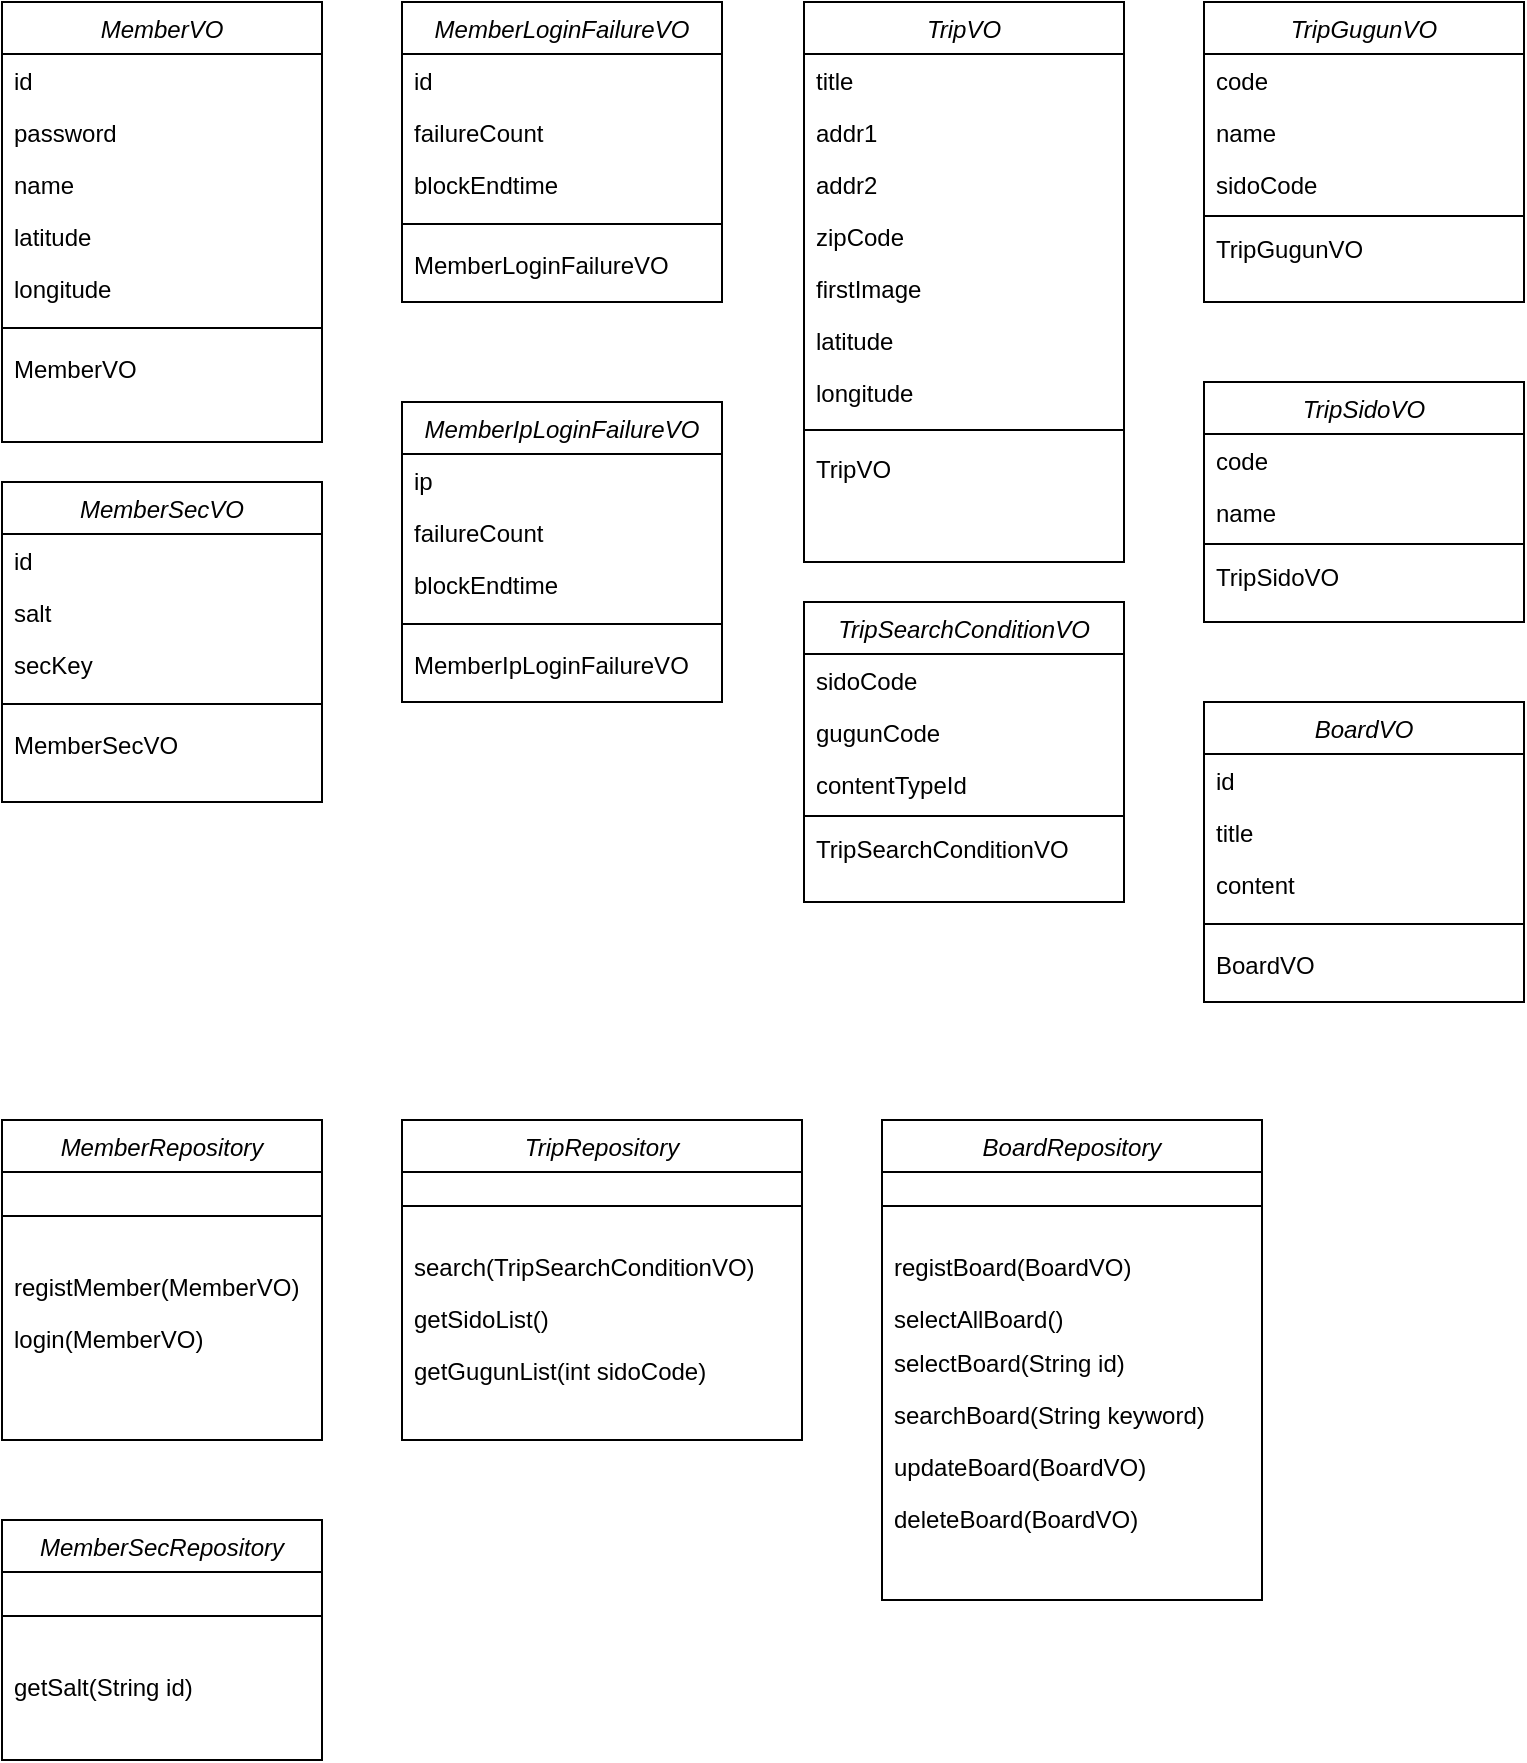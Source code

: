 <mxfile version="21.3.2" type="device">
  <diagram id="C5RBs43oDa-KdzZeNtuy" name="Page-1">
    <mxGraphModel dx="1193" dy="925" grid="1" gridSize="10" guides="1" tooltips="1" connect="1" arrows="1" fold="1" page="1" pageScale="1" pageWidth="827" pageHeight="1169" math="0" shadow="0">
      <root>
        <mxCell id="WIyWlLk6GJQsqaUBKTNV-0" />
        <mxCell id="WIyWlLk6GJQsqaUBKTNV-1" parent="WIyWlLk6GJQsqaUBKTNV-0" />
        <mxCell id="zkfFHV4jXpPFQw0GAbJ--0" value="MemberSecVO" style="swimlane;fontStyle=2;align=center;verticalAlign=top;childLayout=stackLayout;horizontal=1;startSize=26;horizontalStack=0;resizeParent=1;resizeLast=0;collapsible=1;marginBottom=0;rounded=0;shadow=0;strokeWidth=1;" parent="WIyWlLk6GJQsqaUBKTNV-1" vertex="1">
          <mxGeometry x="80" y="320" width="160" height="160" as="geometry">
            <mxRectangle x="230" y="140" width="160" height="26" as="alternateBounds" />
          </mxGeometry>
        </mxCell>
        <mxCell id="zkfFHV4jXpPFQw0GAbJ--1" value="id" style="text;align=left;verticalAlign=top;spacingLeft=4;spacingRight=4;overflow=hidden;rotatable=0;points=[[0,0.5],[1,0.5]];portConstraint=eastwest;" parent="zkfFHV4jXpPFQw0GAbJ--0" vertex="1">
          <mxGeometry y="26" width="160" height="26" as="geometry" />
        </mxCell>
        <mxCell id="zkfFHV4jXpPFQw0GAbJ--2" value="salt" style="text;align=left;verticalAlign=top;spacingLeft=4;spacingRight=4;overflow=hidden;rotatable=0;points=[[0,0.5],[1,0.5]];portConstraint=eastwest;rounded=0;shadow=0;html=0;" parent="zkfFHV4jXpPFQw0GAbJ--0" vertex="1">
          <mxGeometry y="52" width="160" height="26" as="geometry" />
        </mxCell>
        <mxCell id="zkfFHV4jXpPFQw0GAbJ--3" value="secKey" style="text;align=left;verticalAlign=top;spacingLeft=4;spacingRight=4;overflow=hidden;rotatable=0;points=[[0,0.5],[1,0.5]];portConstraint=eastwest;rounded=0;shadow=0;html=0;" parent="zkfFHV4jXpPFQw0GAbJ--0" vertex="1">
          <mxGeometry y="78" width="160" height="26" as="geometry" />
        </mxCell>
        <mxCell id="zkfFHV4jXpPFQw0GAbJ--4" value="" style="line;html=1;strokeWidth=1;align=left;verticalAlign=middle;spacingTop=-1;spacingLeft=3;spacingRight=3;rotatable=0;labelPosition=right;points=[];portConstraint=eastwest;" parent="zkfFHV4jXpPFQw0GAbJ--0" vertex="1">
          <mxGeometry y="104" width="160" height="14" as="geometry" />
        </mxCell>
        <mxCell id="4417bS07zHGr7ymsDBeH-57" value="MemberSecVO" style="text;align=left;verticalAlign=top;spacingLeft=4;spacingRight=4;overflow=hidden;rotatable=0;points=[[0,0.5],[1,0.5]];portConstraint=eastwest;rounded=0;shadow=0;html=0;" parent="zkfFHV4jXpPFQw0GAbJ--0" vertex="1">
          <mxGeometry y="118" width="160" height="26" as="geometry" />
        </mxCell>
        <mxCell id="4417bS07zHGr7ymsDBeH-3" value="TripVO" style="swimlane;fontStyle=2;align=center;verticalAlign=top;childLayout=stackLayout;horizontal=1;startSize=26;horizontalStack=0;resizeParent=1;resizeLast=0;collapsible=1;marginBottom=0;rounded=0;shadow=0;strokeWidth=1;" parent="WIyWlLk6GJQsqaUBKTNV-1" vertex="1">
          <mxGeometry x="481" y="80" width="160" height="280" as="geometry">
            <mxRectangle x="230" y="140" width="160" height="26" as="alternateBounds" />
          </mxGeometry>
        </mxCell>
        <mxCell id="4417bS07zHGr7ymsDBeH-4" value="title" style="text;align=left;verticalAlign=top;spacingLeft=4;spacingRight=4;overflow=hidden;rotatable=0;points=[[0,0.5],[1,0.5]];portConstraint=eastwest;" parent="4417bS07zHGr7ymsDBeH-3" vertex="1">
          <mxGeometry y="26" width="160" height="26" as="geometry" />
        </mxCell>
        <mxCell id="4417bS07zHGr7ymsDBeH-5" value="addr1" style="text;align=left;verticalAlign=top;spacingLeft=4;spacingRight=4;overflow=hidden;rotatable=0;points=[[0,0.5],[1,0.5]];portConstraint=eastwest;rounded=0;shadow=0;html=0;" parent="4417bS07zHGr7ymsDBeH-3" vertex="1">
          <mxGeometry y="52" width="160" height="26" as="geometry" />
        </mxCell>
        <mxCell id="4417bS07zHGr7ymsDBeH-6" value="addr2" style="text;align=left;verticalAlign=top;spacingLeft=4;spacingRight=4;overflow=hidden;rotatable=0;points=[[0,0.5],[1,0.5]];portConstraint=eastwest;rounded=0;shadow=0;html=0;" parent="4417bS07zHGr7ymsDBeH-3" vertex="1">
          <mxGeometry y="78" width="160" height="26" as="geometry" />
        </mxCell>
        <mxCell id="4417bS07zHGr7ymsDBeH-73" value="zipCode" style="text;align=left;verticalAlign=top;spacingLeft=4;spacingRight=4;overflow=hidden;rotatable=0;points=[[0,0.5],[1,0.5]];portConstraint=eastwest;rounded=0;shadow=0;html=0;fontStyle=0" parent="4417bS07zHGr7ymsDBeH-3" vertex="1">
          <mxGeometry y="104" width="160" height="26" as="geometry" />
        </mxCell>
        <mxCell id="4417bS07zHGr7ymsDBeH-74" value="firstImage" style="text;align=left;verticalAlign=top;spacingLeft=4;spacingRight=4;overflow=hidden;rotatable=0;points=[[0,0.5],[1,0.5]];portConstraint=eastwest;rounded=0;shadow=0;html=0;fontStyle=0" parent="4417bS07zHGr7ymsDBeH-3" vertex="1">
          <mxGeometry y="130" width="160" height="26" as="geometry" />
        </mxCell>
        <mxCell id="4417bS07zHGr7ymsDBeH-8" value="latitude" style="text;align=left;verticalAlign=top;spacingLeft=4;spacingRight=4;overflow=hidden;rotatable=0;points=[[0,0.5],[1,0.5]];portConstraint=eastwest;rounded=0;shadow=0;html=0;" parent="4417bS07zHGr7ymsDBeH-3" vertex="1">
          <mxGeometry y="156" width="160" height="26" as="geometry" />
        </mxCell>
        <mxCell id="4417bS07zHGr7ymsDBeH-72" value="longitude" style="text;align=left;verticalAlign=top;spacingLeft=4;spacingRight=4;overflow=hidden;rotatable=0;points=[[0,0.5],[1,0.5]];portConstraint=eastwest;rounded=0;shadow=0;html=0;fontStyle=0" parent="4417bS07zHGr7ymsDBeH-3" vertex="1">
          <mxGeometry y="182" width="160" height="26" as="geometry" />
        </mxCell>
        <mxCell id="4417bS07zHGr7ymsDBeH-9" value="" style="line;html=1;strokeWidth=1;align=left;verticalAlign=middle;spacingTop=-1;spacingLeft=3;spacingRight=3;rotatable=0;labelPosition=right;points=[];portConstraint=eastwest;" parent="4417bS07zHGr7ymsDBeH-3" vertex="1">
          <mxGeometry y="208" width="160" height="12" as="geometry" />
        </mxCell>
        <mxCell id="4417bS07zHGr7ymsDBeH-80" value="TripVO" style="text;align=left;verticalAlign=top;spacingLeft=4;spacingRight=4;overflow=hidden;rotatable=0;points=[[0,0.5],[1,0.5]];portConstraint=eastwest;rounded=0;shadow=0;html=0;fontStyle=0" parent="4417bS07zHGr7ymsDBeH-3" vertex="1">
          <mxGeometry y="220" width="160" height="26" as="geometry" />
        </mxCell>
        <mxCell id="4417bS07zHGr7ymsDBeH-10" value="BoardVO" style="swimlane;fontStyle=2;align=center;verticalAlign=top;childLayout=stackLayout;horizontal=1;startSize=26;horizontalStack=0;resizeParent=1;resizeLast=0;collapsible=1;marginBottom=0;rounded=0;shadow=0;strokeWidth=1;" parent="WIyWlLk6GJQsqaUBKTNV-1" vertex="1">
          <mxGeometry x="681" y="430" width="160" height="150" as="geometry">
            <mxRectangle x="230" y="140" width="160" height="26" as="alternateBounds" />
          </mxGeometry>
        </mxCell>
        <mxCell id="4417bS07zHGr7ymsDBeH-11" value="id" style="text;align=left;verticalAlign=top;spacingLeft=4;spacingRight=4;overflow=hidden;rotatable=0;points=[[0,0.5],[1,0.5]];portConstraint=eastwest;" parent="4417bS07zHGr7ymsDBeH-10" vertex="1">
          <mxGeometry y="26" width="160" height="26" as="geometry" />
        </mxCell>
        <mxCell id="4417bS07zHGr7ymsDBeH-12" value="title" style="text;align=left;verticalAlign=top;spacingLeft=4;spacingRight=4;overflow=hidden;rotatable=0;points=[[0,0.5],[1,0.5]];portConstraint=eastwest;rounded=0;shadow=0;html=0;" parent="4417bS07zHGr7ymsDBeH-10" vertex="1">
          <mxGeometry y="52" width="160" height="26" as="geometry" />
        </mxCell>
        <mxCell id="4417bS07zHGr7ymsDBeH-13" value="content" style="text;align=left;verticalAlign=top;spacingLeft=4;spacingRight=4;overflow=hidden;rotatable=0;points=[[0,0.5],[1,0.5]];portConstraint=eastwest;rounded=0;shadow=0;html=0;" parent="4417bS07zHGr7ymsDBeH-10" vertex="1">
          <mxGeometry y="78" width="160" height="26" as="geometry" />
        </mxCell>
        <mxCell id="4417bS07zHGr7ymsDBeH-16" value="" style="line;html=1;strokeWidth=1;align=left;verticalAlign=middle;spacingTop=-1;spacingLeft=3;spacingRight=3;rotatable=0;labelPosition=right;points=[];portConstraint=eastwest;" parent="4417bS07zHGr7ymsDBeH-10" vertex="1">
          <mxGeometry y="104" width="160" height="14" as="geometry" />
        </mxCell>
        <mxCell id="4417bS07zHGr7ymsDBeH-83" value="BoardVO" style="text;align=left;verticalAlign=top;spacingLeft=4;spacingRight=4;overflow=hidden;rotatable=0;points=[[0,0.5],[1,0.5]];portConstraint=eastwest;rounded=0;shadow=0;html=0;" parent="4417bS07zHGr7ymsDBeH-10" vertex="1">
          <mxGeometry y="118" width="160" height="26" as="geometry" />
        </mxCell>
        <mxCell id="4417bS07zHGr7ymsDBeH-18" value="MemberRepository" style="swimlane;fontStyle=2;align=center;verticalAlign=top;childLayout=stackLayout;horizontal=1;startSize=26;horizontalStack=0;resizeParent=1;resizeLast=0;collapsible=1;marginBottom=0;rounded=0;shadow=0;strokeWidth=1;" parent="WIyWlLk6GJQsqaUBKTNV-1" vertex="1">
          <mxGeometry x="80" y="639" width="160" height="160" as="geometry">
            <mxRectangle x="230" y="140" width="160" height="26" as="alternateBounds" />
          </mxGeometry>
        </mxCell>
        <mxCell id="4417bS07zHGr7ymsDBeH-24" value="" style="line;html=1;strokeWidth=1;align=left;verticalAlign=middle;spacingTop=-1;spacingLeft=3;spacingRight=3;rotatable=0;labelPosition=right;points=[];portConstraint=eastwest;" parent="4417bS07zHGr7ymsDBeH-18" vertex="1">
          <mxGeometry y="26" width="160" height="44" as="geometry" />
        </mxCell>
        <mxCell id="4417bS07zHGr7ymsDBeH-113" value="registMember(MemberVO)" style="text;align=left;verticalAlign=top;spacingLeft=4;spacingRight=4;overflow=hidden;rotatable=0;points=[[0,0.5],[1,0.5]];portConstraint=eastwest;" parent="4417bS07zHGr7ymsDBeH-18" vertex="1">
          <mxGeometry y="70" width="160" height="26" as="geometry" />
        </mxCell>
        <mxCell id="4417bS07zHGr7ymsDBeH-114" value="login(MemberVO)" style="text;align=left;verticalAlign=top;spacingLeft=4;spacingRight=4;overflow=hidden;rotatable=0;points=[[0,0.5],[1,0.5]];portConstraint=eastwest;" parent="4417bS07zHGr7ymsDBeH-18" vertex="1">
          <mxGeometry y="96" width="160" height="26" as="geometry" />
        </mxCell>
        <mxCell id="4417bS07zHGr7ymsDBeH-25" value="TripRepository" style="swimlane;fontStyle=2;align=center;verticalAlign=top;childLayout=stackLayout;horizontal=1;startSize=26;horizontalStack=0;resizeParent=1;resizeLast=0;collapsible=1;marginBottom=0;rounded=0;shadow=0;strokeWidth=1;" parent="WIyWlLk6GJQsqaUBKTNV-1" vertex="1">
          <mxGeometry x="280" y="639" width="200" height="160" as="geometry">
            <mxRectangle x="230" y="140" width="160" height="26" as="alternateBounds" />
          </mxGeometry>
        </mxCell>
        <mxCell id="4417bS07zHGr7ymsDBeH-31" value="" style="line;html=1;strokeWidth=1;align=left;verticalAlign=middle;spacingTop=-1;spacingLeft=3;spacingRight=3;rotatable=0;labelPosition=right;points=[];portConstraint=eastwest;" parent="4417bS07zHGr7ymsDBeH-25" vertex="1">
          <mxGeometry y="26" width="200" height="34" as="geometry" />
        </mxCell>
        <mxCell id="vF7FHRMX8y51VcCanDLE-1" value="search(TripSearchConditionVO)" style="text;align=left;verticalAlign=top;spacingLeft=4;spacingRight=4;overflow=hidden;rotatable=0;points=[[0,0.5],[1,0.5]];portConstraint=eastwest;" vertex="1" parent="4417bS07zHGr7ymsDBeH-25">
          <mxGeometry y="60" width="200" height="26" as="geometry" />
        </mxCell>
        <mxCell id="vF7FHRMX8y51VcCanDLE-2" value="getSidoList()" style="text;align=left;verticalAlign=top;spacingLeft=4;spacingRight=4;overflow=hidden;rotatable=0;points=[[0,0.5],[1,0.5]];portConstraint=eastwest;" vertex="1" parent="4417bS07zHGr7ymsDBeH-25">
          <mxGeometry y="86" width="200" height="26" as="geometry" />
        </mxCell>
        <mxCell id="vF7FHRMX8y51VcCanDLE-3" value="getGugunList(int sidoCode)" style="text;align=left;verticalAlign=top;spacingLeft=4;spacingRight=4;overflow=hidden;rotatable=0;points=[[0,0.5],[1,0.5]];portConstraint=eastwest;" vertex="1" parent="4417bS07zHGr7ymsDBeH-25">
          <mxGeometry y="112" width="200" height="26" as="geometry" />
        </mxCell>
        <mxCell id="4417bS07zHGr7ymsDBeH-32" value="BoardRepository" style="swimlane;fontStyle=2;align=center;verticalAlign=top;childLayout=stackLayout;horizontal=1;startSize=26;horizontalStack=0;resizeParent=1;resizeLast=0;collapsible=1;marginBottom=0;rounded=0;shadow=0;strokeWidth=1;" parent="WIyWlLk6GJQsqaUBKTNV-1" vertex="1">
          <mxGeometry x="520" y="639" width="190" height="240" as="geometry">
            <mxRectangle x="230" y="140" width="160" height="26" as="alternateBounds" />
          </mxGeometry>
        </mxCell>
        <mxCell id="4417bS07zHGr7ymsDBeH-38" value="" style="line;html=1;strokeWidth=1;align=left;verticalAlign=middle;spacingTop=-1;spacingLeft=3;spacingRight=3;rotatable=0;labelPosition=right;points=[];portConstraint=eastwest;" parent="4417bS07zHGr7ymsDBeH-32" vertex="1">
          <mxGeometry y="26" width="190" height="34" as="geometry" />
        </mxCell>
        <mxCell id="vF7FHRMX8y51VcCanDLE-6" value="registBoard(BoardVO)" style="text;align=left;verticalAlign=top;spacingLeft=4;spacingRight=4;overflow=hidden;rotatable=0;points=[[0,0.5],[1,0.5]];portConstraint=eastwest;" vertex="1" parent="4417bS07zHGr7ymsDBeH-32">
          <mxGeometry y="60" width="190" height="26" as="geometry" />
        </mxCell>
        <mxCell id="vF7FHRMX8y51VcCanDLE-7" value="selectAllBoard()" style="text;align=left;verticalAlign=top;spacingLeft=4;spacingRight=4;overflow=hidden;rotatable=0;points=[[0,0.5],[1,0.5]];portConstraint=eastwest;" vertex="1" parent="4417bS07zHGr7ymsDBeH-32">
          <mxGeometry y="86" width="190" height="22" as="geometry" />
        </mxCell>
        <mxCell id="vF7FHRMX8y51VcCanDLE-8" value="selectBoard(String id)" style="text;align=left;verticalAlign=top;spacingLeft=4;spacingRight=4;overflow=hidden;rotatable=0;points=[[0,0.5],[1,0.5]];portConstraint=eastwest;" vertex="1" parent="4417bS07zHGr7ymsDBeH-32">
          <mxGeometry y="108" width="190" height="26" as="geometry" />
        </mxCell>
        <mxCell id="vF7FHRMX8y51VcCanDLE-16" value="searchBoard(String keyword)" style="text;align=left;verticalAlign=top;spacingLeft=4;spacingRight=4;overflow=hidden;rotatable=0;points=[[0,0.5],[1,0.5]];portConstraint=eastwest;" vertex="1" parent="4417bS07zHGr7ymsDBeH-32">
          <mxGeometry y="134" width="190" height="26" as="geometry" />
        </mxCell>
        <mxCell id="vF7FHRMX8y51VcCanDLE-14" value="updateBoard(BoardVO)" style="text;align=left;verticalAlign=top;spacingLeft=4;spacingRight=4;overflow=hidden;rotatable=0;points=[[0,0.5],[1,0.5]];portConstraint=eastwest;" vertex="1" parent="4417bS07zHGr7ymsDBeH-32">
          <mxGeometry y="160" width="190" height="26" as="geometry" />
        </mxCell>
        <mxCell id="vF7FHRMX8y51VcCanDLE-15" value="deleteBoard(BoardVO)" style="text;align=left;verticalAlign=top;spacingLeft=4;spacingRight=4;overflow=hidden;rotatable=0;points=[[0,0.5],[1,0.5]];portConstraint=eastwest;" vertex="1" parent="4417bS07zHGr7ymsDBeH-32">
          <mxGeometry y="186" width="190" height="22" as="geometry" />
        </mxCell>
        <mxCell id="4417bS07zHGr7ymsDBeH-65" value="TripSearchConditionVO" style="swimlane;fontStyle=2;align=center;verticalAlign=top;childLayout=stackLayout;horizontal=1;startSize=26;horizontalStack=0;resizeParent=1;resizeLast=0;collapsible=1;marginBottom=0;rounded=0;shadow=0;strokeWidth=1;" parent="WIyWlLk6GJQsqaUBKTNV-1" vertex="1">
          <mxGeometry x="481" y="380" width="160" height="150" as="geometry">
            <mxRectangle x="230" y="140" width="160" height="26" as="alternateBounds" />
          </mxGeometry>
        </mxCell>
        <mxCell id="4417bS07zHGr7ymsDBeH-66" value="sidoCode" style="text;align=left;verticalAlign=top;spacingLeft=4;spacingRight=4;overflow=hidden;rotatable=0;points=[[0,0.5],[1,0.5]];portConstraint=eastwest;" parent="4417bS07zHGr7ymsDBeH-65" vertex="1">
          <mxGeometry y="26" width="160" height="26" as="geometry" />
        </mxCell>
        <mxCell id="4417bS07zHGr7ymsDBeH-67" value="gugunCode" style="text;align=left;verticalAlign=top;spacingLeft=4;spacingRight=4;overflow=hidden;rotatable=0;points=[[0,0.5],[1,0.5]];portConstraint=eastwest;rounded=0;shadow=0;html=0;" parent="4417bS07zHGr7ymsDBeH-65" vertex="1">
          <mxGeometry y="52" width="160" height="26" as="geometry" />
        </mxCell>
        <mxCell id="4417bS07zHGr7ymsDBeH-69" value="contentTypeId" style="text;align=left;verticalAlign=top;spacingLeft=4;spacingRight=4;overflow=hidden;rotatable=0;points=[[0,0.5],[1,0.5]];portConstraint=eastwest;rounded=0;shadow=0;html=0;" parent="4417bS07zHGr7ymsDBeH-65" vertex="1">
          <mxGeometry y="78" width="160" height="26" as="geometry" />
        </mxCell>
        <mxCell id="4417bS07zHGr7ymsDBeH-71" value="" style="line;html=1;strokeWidth=1;align=left;verticalAlign=middle;spacingTop=-1;spacingLeft=3;spacingRight=3;rotatable=0;labelPosition=right;points=[];portConstraint=eastwest;" parent="4417bS07zHGr7ymsDBeH-65" vertex="1">
          <mxGeometry y="104" width="160" height="6" as="geometry" />
        </mxCell>
        <mxCell id="4417bS07zHGr7ymsDBeH-81" value="TripSearchConditionVO" style="text;align=left;verticalAlign=top;spacingLeft=4;spacingRight=4;overflow=hidden;rotatable=0;points=[[0,0.5],[1,0.5]];portConstraint=eastwest;rounded=0;shadow=0;html=0;" parent="4417bS07zHGr7ymsDBeH-65" vertex="1">
          <mxGeometry y="110" width="160" height="26" as="geometry" />
        </mxCell>
        <mxCell id="4417bS07zHGr7ymsDBeH-75" value="TripGugunVO" style="swimlane;fontStyle=2;align=center;verticalAlign=top;childLayout=stackLayout;horizontal=1;startSize=26;horizontalStack=0;resizeParent=1;resizeLast=0;collapsible=1;marginBottom=0;rounded=0;shadow=0;strokeWidth=1;" parent="WIyWlLk6GJQsqaUBKTNV-1" vertex="1">
          <mxGeometry x="681" y="80" width="160" height="150" as="geometry">
            <mxRectangle x="230" y="140" width="160" height="26" as="alternateBounds" />
          </mxGeometry>
        </mxCell>
        <mxCell id="4417bS07zHGr7ymsDBeH-76" value="code" style="text;align=left;verticalAlign=top;spacingLeft=4;spacingRight=4;overflow=hidden;rotatable=0;points=[[0,0.5],[1,0.5]];portConstraint=eastwest;" parent="4417bS07zHGr7ymsDBeH-75" vertex="1">
          <mxGeometry y="26" width="160" height="26" as="geometry" />
        </mxCell>
        <mxCell id="4417bS07zHGr7ymsDBeH-77" value="name" style="text;align=left;verticalAlign=top;spacingLeft=4;spacingRight=4;overflow=hidden;rotatable=0;points=[[0,0.5],[1,0.5]];portConstraint=eastwest;rounded=0;shadow=0;html=0;" parent="4417bS07zHGr7ymsDBeH-75" vertex="1">
          <mxGeometry y="52" width="160" height="26" as="geometry" />
        </mxCell>
        <mxCell id="4417bS07zHGr7ymsDBeH-78" value="sidoCode" style="text;align=left;verticalAlign=top;spacingLeft=4;spacingRight=4;overflow=hidden;rotatable=0;points=[[0,0.5],[1,0.5]];portConstraint=eastwest;rounded=0;shadow=0;html=0;" parent="4417bS07zHGr7ymsDBeH-75" vertex="1">
          <mxGeometry y="78" width="160" height="26" as="geometry" />
        </mxCell>
        <mxCell id="4417bS07zHGr7ymsDBeH-79" value="" style="line;html=1;strokeWidth=1;align=left;verticalAlign=middle;spacingTop=-1;spacingLeft=3;spacingRight=3;rotatable=0;labelPosition=right;points=[];portConstraint=eastwest;" parent="4417bS07zHGr7ymsDBeH-75" vertex="1">
          <mxGeometry y="104" width="160" height="6" as="geometry" />
        </mxCell>
        <mxCell id="4417bS07zHGr7ymsDBeH-82" value="TripGugunVO" style="text;align=left;verticalAlign=top;spacingLeft=4;spacingRight=4;overflow=hidden;rotatable=0;points=[[0,0.5],[1,0.5]];portConstraint=eastwest;rounded=0;shadow=0;html=0;" parent="4417bS07zHGr7ymsDBeH-75" vertex="1">
          <mxGeometry y="110" width="160" height="26" as="geometry" />
        </mxCell>
        <mxCell id="4417bS07zHGr7ymsDBeH-84" value="TripSidoVO" style="swimlane;fontStyle=2;align=center;verticalAlign=top;childLayout=stackLayout;horizontal=1;startSize=26;horizontalStack=0;resizeParent=1;resizeLast=0;collapsible=1;marginBottom=0;rounded=0;shadow=0;strokeWidth=1;" parent="WIyWlLk6GJQsqaUBKTNV-1" vertex="1">
          <mxGeometry x="681" y="270" width="160" height="120" as="geometry">
            <mxRectangle x="230" y="140" width="160" height="26" as="alternateBounds" />
          </mxGeometry>
        </mxCell>
        <mxCell id="4417bS07zHGr7ymsDBeH-85" value="code" style="text;align=left;verticalAlign=top;spacingLeft=4;spacingRight=4;overflow=hidden;rotatable=0;points=[[0,0.5],[1,0.5]];portConstraint=eastwest;" parent="4417bS07zHGr7ymsDBeH-84" vertex="1">
          <mxGeometry y="26" width="160" height="26" as="geometry" />
        </mxCell>
        <mxCell id="4417bS07zHGr7ymsDBeH-86" value="name" style="text;align=left;verticalAlign=top;spacingLeft=4;spacingRight=4;overflow=hidden;rotatable=0;points=[[0,0.5],[1,0.5]];portConstraint=eastwest;rounded=0;shadow=0;html=0;" parent="4417bS07zHGr7ymsDBeH-84" vertex="1">
          <mxGeometry y="52" width="160" height="26" as="geometry" />
        </mxCell>
        <mxCell id="4417bS07zHGr7ymsDBeH-88" value="" style="line;html=1;strokeWidth=1;align=left;verticalAlign=middle;spacingTop=-1;spacingLeft=3;spacingRight=3;rotatable=0;labelPosition=right;points=[];portConstraint=eastwest;" parent="4417bS07zHGr7ymsDBeH-84" vertex="1">
          <mxGeometry y="78" width="160" height="6" as="geometry" />
        </mxCell>
        <mxCell id="4417bS07zHGr7ymsDBeH-89" value="TripSidoVO" style="text;align=left;verticalAlign=top;spacingLeft=4;spacingRight=4;overflow=hidden;rotatable=0;points=[[0,0.5],[1,0.5]];portConstraint=eastwest;rounded=0;shadow=0;html=0;" parent="4417bS07zHGr7ymsDBeH-84" vertex="1">
          <mxGeometry y="84" width="160" height="26" as="geometry" />
        </mxCell>
        <mxCell id="4417bS07zHGr7ymsDBeH-90" value="MemberVO" style="swimlane;fontStyle=2;align=center;verticalAlign=top;childLayout=stackLayout;horizontal=1;startSize=26;horizontalStack=0;resizeParent=1;resizeLast=0;collapsible=1;marginBottom=0;rounded=0;shadow=0;strokeWidth=1;" parent="WIyWlLk6GJQsqaUBKTNV-1" vertex="1">
          <mxGeometry x="80" y="80" width="160" height="220" as="geometry">
            <mxRectangle x="230" y="140" width="160" height="26" as="alternateBounds" />
          </mxGeometry>
        </mxCell>
        <mxCell id="4417bS07zHGr7ymsDBeH-91" value="id" style="text;align=left;verticalAlign=top;spacingLeft=4;spacingRight=4;overflow=hidden;rotatable=0;points=[[0,0.5],[1,0.5]];portConstraint=eastwest;" parent="4417bS07zHGr7ymsDBeH-90" vertex="1">
          <mxGeometry y="26" width="160" height="26" as="geometry" />
        </mxCell>
        <mxCell id="4417bS07zHGr7ymsDBeH-92" value="password" style="text;align=left;verticalAlign=top;spacingLeft=4;spacingRight=4;overflow=hidden;rotatable=0;points=[[0,0.5],[1,0.5]];portConstraint=eastwest;rounded=0;shadow=0;html=0;" parent="4417bS07zHGr7ymsDBeH-90" vertex="1">
          <mxGeometry y="52" width="160" height="26" as="geometry" />
        </mxCell>
        <mxCell id="4417bS07zHGr7ymsDBeH-93" value="name" style="text;align=left;verticalAlign=top;spacingLeft=4;spacingRight=4;overflow=hidden;rotatable=0;points=[[0,0.5],[1,0.5]];portConstraint=eastwest;rounded=0;shadow=0;html=0;" parent="4417bS07zHGr7ymsDBeH-90" vertex="1">
          <mxGeometry y="78" width="160" height="26" as="geometry" />
        </mxCell>
        <mxCell id="4417bS07zHGr7ymsDBeH-94" value="latitude" style="text;align=left;verticalAlign=top;spacingLeft=4;spacingRight=4;overflow=hidden;rotatable=0;points=[[0,0.5],[1,0.5]];portConstraint=eastwest;rounded=0;shadow=0;html=0;" parent="4417bS07zHGr7ymsDBeH-90" vertex="1">
          <mxGeometry y="104" width="160" height="26" as="geometry" />
        </mxCell>
        <mxCell id="4417bS07zHGr7ymsDBeH-95" value="longitude" style="text;align=left;verticalAlign=top;spacingLeft=4;spacingRight=4;overflow=hidden;rotatable=0;points=[[0,0.5],[1,0.5]];portConstraint=eastwest;rounded=0;shadow=0;html=0;" parent="4417bS07zHGr7ymsDBeH-90" vertex="1">
          <mxGeometry y="130" width="160" height="26" as="geometry" />
        </mxCell>
        <mxCell id="4417bS07zHGr7ymsDBeH-96" value="" style="line;html=1;strokeWidth=1;align=left;verticalAlign=middle;spacingTop=-1;spacingLeft=3;spacingRight=3;rotatable=0;labelPosition=right;points=[];portConstraint=eastwest;" parent="4417bS07zHGr7ymsDBeH-90" vertex="1">
          <mxGeometry y="156" width="160" height="14" as="geometry" />
        </mxCell>
        <mxCell id="4417bS07zHGr7ymsDBeH-97" value="MemberVO" style="text;align=left;verticalAlign=top;spacingLeft=4;spacingRight=4;overflow=hidden;rotatable=0;points=[[0,0.5],[1,0.5]];portConstraint=eastwest;rounded=0;shadow=0;html=0;" parent="4417bS07zHGr7ymsDBeH-90" vertex="1">
          <mxGeometry y="170" width="160" height="26" as="geometry" />
        </mxCell>
        <mxCell id="4417bS07zHGr7ymsDBeH-99" value="MemberLoginFailureVO" style="swimlane;fontStyle=2;align=center;verticalAlign=top;childLayout=stackLayout;horizontal=1;startSize=26;horizontalStack=0;resizeParent=1;resizeLast=0;collapsible=1;marginBottom=0;rounded=0;shadow=0;strokeWidth=1;" parent="WIyWlLk6GJQsqaUBKTNV-1" vertex="1">
          <mxGeometry x="280" y="80" width="160" height="150" as="geometry">
            <mxRectangle x="230" y="140" width="160" height="26" as="alternateBounds" />
          </mxGeometry>
        </mxCell>
        <mxCell id="4417bS07zHGr7ymsDBeH-100" value="id" style="text;align=left;verticalAlign=top;spacingLeft=4;spacingRight=4;overflow=hidden;rotatable=0;points=[[0,0.5],[1,0.5]];portConstraint=eastwest;" parent="4417bS07zHGr7ymsDBeH-99" vertex="1">
          <mxGeometry y="26" width="160" height="26" as="geometry" />
        </mxCell>
        <mxCell id="4417bS07zHGr7ymsDBeH-101" value="failureCount" style="text;align=left;verticalAlign=top;spacingLeft=4;spacingRight=4;overflow=hidden;rotatable=0;points=[[0,0.5],[1,0.5]];portConstraint=eastwest;rounded=0;shadow=0;html=0;" parent="4417bS07zHGr7ymsDBeH-99" vertex="1">
          <mxGeometry y="52" width="160" height="26" as="geometry" />
        </mxCell>
        <mxCell id="4417bS07zHGr7ymsDBeH-102" value="blockEndtime" style="text;align=left;verticalAlign=top;spacingLeft=4;spacingRight=4;overflow=hidden;rotatable=0;points=[[0,0.5],[1,0.5]];portConstraint=eastwest;rounded=0;shadow=0;html=0;" parent="4417bS07zHGr7ymsDBeH-99" vertex="1">
          <mxGeometry y="78" width="160" height="26" as="geometry" />
        </mxCell>
        <mxCell id="4417bS07zHGr7ymsDBeH-105" value="" style="line;html=1;strokeWidth=1;align=left;verticalAlign=middle;spacingTop=-1;spacingLeft=3;spacingRight=3;rotatable=0;labelPosition=right;points=[];portConstraint=eastwest;" parent="4417bS07zHGr7ymsDBeH-99" vertex="1">
          <mxGeometry y="104" width="160" height="14" as="geometry" />
        </mxCell>
        <mxCell id="4417bS07zHGr7ymsDBeH-106" value="MemberLoginFailureVO" style="text;align=left;verticalAlign=top;spacingLeft=4;spacingRight=4;overflow=hidden;rotatable=0;points=[[0,0.5],[1,0.5]];portConstraint=eastwest;rounded=0;shadow=0;html=0;" parent="4417bS07zHGr7ymsDBeH-99" vertex="1">
          <mxGeometry y="118" width="160" height="26" as="geometry" />
        </mxCell>
        <mxCell id="4417bS07zHGr7ymsDBeH-107" value="MemberIpLoginFailureVO" style="swimlane;fontStyle=2;align=center;verticalAlign=top;childLayout=stackLayout;horizontal=1;startSize=26;horizontalStack=0;resizeParent=1;resizeLast=0;collapsible=1;marginBottom=0;rounded=0;shadow=0;strokeWidth=1;" parent="WIyWlLk6GJQsqaUBKTNV-1" vertex="1">
          <mxGeometry x="280" y="280" width="160" height="150" as="geometry">
            <mxRectangle x="230" y="140" width="160" height="26" as="alternateBounds" />
          </mxGeometry>
        </mxCell>
        <mxCell id="4417bS07zHGr7ymsDBeH-108" value="ip" style="text;align=left;verticalAlign=top;spacingLeft=4;spacingRight=4;overflow=hidden;rotatable=0;points=[[0,0.5],[1,0.5]];portConstraint=eastwest;" parent="4417bS07zHGr7ymsDBeH-107" vertex="1">
          <mxGeometry y="26" width="160" height="26" as="geometry" />
        </mxCell>
        <mxCell id="4417bS07zHGr7ymsDBeH-109" value="failureCount" style="text;align=left;verticalAlign=top;spacingLeft=4;spacingRight=4;overflow=hidden;rotatable=0;points=[[0,0.5],[1,0.5]];portConstraint=eastwest;rounded=0;shadow=0;html=0;" parent="4417bS07zHGr7ymsDBeH-107" vertex="1">
          <mxGeometry y="52" width="160" height="26" as="geometry" />
        </mxCell>
        <mxCell id="4417bS07zHGr7ymsDBeH-110" value="blockEndtime" style="text;align=left;verticalAlign=top;spacingLeft=4;spacingRight=4;overflow=hidden;rotatable=0;points=[[0,0.5],[1,0.5]];portConstraint=eastwest;rounded=0;shadow=0;html=0;" parent="4417bS07zHGr7ymsDBeH-107" vertex="1">
          <mxGeometry y="78" width="160" height="26" as="geometry" />
        </mxCell>
        <mxCell id="4417bS07zHGr7ymsDBeH-111" value="" style="line;html=1;strokeWidth=1;align=left;verticalAlign=middle;spacingTop=-1;spacingLeft=3;spacingRight=3;rotatable=0;labelPosition=right;points=[];portConstraint=eastwest;" parent="4417bS07zHGr7ymsDBeH-107" vertex="1">
          <mxGeometry y="104" width="160" height="14" as="geometry" />
        </mxCell>
        <mxCell id="4417bS07zHGr7ymsDBeH-112" value="MemberIpLoginFailureVO" style="text;align=left;verticalAlign=top;spacingLeft=4;spacingRight=4;overflow=hidden;rotatable=0;points=[[0,0.5],[1,0.5]];portConstraint=eastwest;rounded=0;shadow=0;html=0;" parent="4417bS07zHGr7ymsDBeH-107" vertex="1">
          <mxGeometry y="118" width="160" height="26" as="geometry" />
        </mxCell>
        <mxCell id="4417bS07zHGr7ymsDBeH-115" value="MemberSecRepository" style="swimlane;fontStyle=2;align=center;verticalAlign=top;childLayout=stackLayout;horizontal=1;startSize=26;horizontalStack=0;resizeParent=1;resizeLast=0;collapsible=1;marginBottom=0;rounded=0;shadow=0;strokeWidth=1;" parent="WIyWlLk6GJQsqaUBKTNV-1" vertex="1">
          <mxGeometry x="80" y="839" width="160" height="120" as="geometry">
            <mxRectangle x="230" y="140" width="160" height="26" as="alternateBounds" />
          </mxGeometry>
        </mxCell>
        <mxCell id="4417bS07zHGr7ymsDBeH-116" value="" style="line;html=1;strokeWidth=1;align=left;verticalAlign=middle;spacingTop=-1;spacingLeft=3;spacingRight=3;rotatable=0;labelPosition=right;points=[];portConstraint=eastwest;" parent="4417bS07zHGr7ymsDBeH-115" vertex="1">
          <mxGeometry y="26" width="160" height="44" as="geometry" />
        </mxCell>
        <mxCell id="4417bS07zHGr7ymsDBeH-117" value="getSalt(String id)" style="text;align=left;verticalAlign=top;spacingLeft=4;spacingRight=4;overflow=hidden;rotatable=0;points=[[0,0.5],[1,0.5]];portConstraint=eastwest;" parent="4417bS07zHGr7ymsDBeH-115" vertex="1">
          <mxGeometry y="70" width="160" height="26" as="geometry" />
        </mxCell>
      </root>
    </mxGraphModel>
  </diagram>
</mxfile>
